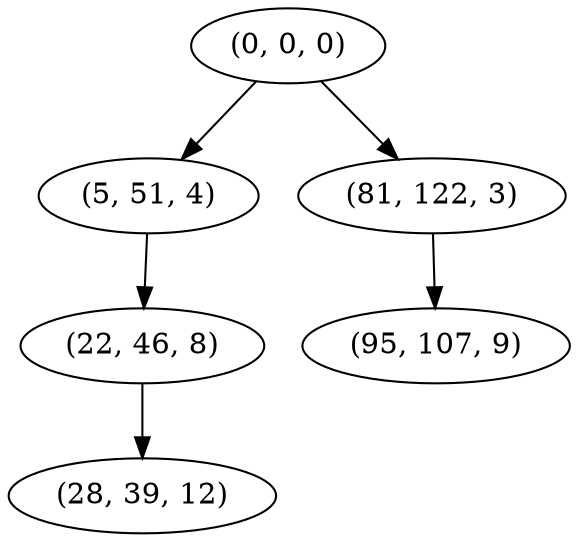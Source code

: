 digraph tree {
    "(0, 0, 0)";
    "(5, 51, 4)";
    "(22, 46, 8)";
    "(28, 39, 12)";
    "(81, 122, 3)";
    "(95, 107, 9)";
    "(0, 0, 0)" -> "(5, 51, 4)";
    "(0, 0, 0)" -> "(81, 122, 3)";
    "(5, 51, 4)" -> "(22, 46, 8)";
    "(22, 46, 8)" -> "(28, 39, 12)";
    "(81, 122, 3)" -> "(95, 107, 9)";
}
